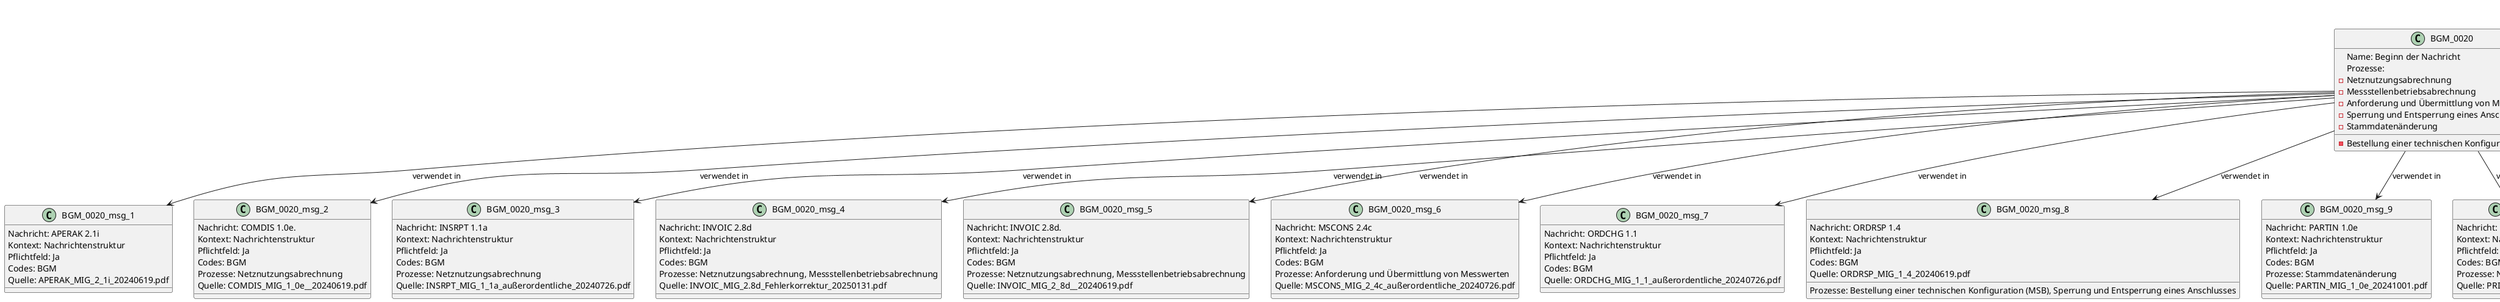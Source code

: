 @startuml
title Datenatlas – BGM:0020
class BGM_0020 {
  Name: Beginn der Nachricht
  Prozesse:
    - Netznutzungsabrechnung
    - Messstellenbetriebsabrechnung
    - Anforderung und Übermittlung von Messwerten
    - Bestellung einer technischen Konfiguration (MSB)
    - Sperrung und Entsperrung eines Anschlusses
    - Stammdatenänderung
}
class BGM_0020_msg_1 {
  Nachricht: APERAK 2.1i
  Kontext: Nachrichtenstruktur
  Pflichtfeld: Ja
  Codes: BGM
  Quelle: APERAK_MIG_2_1i_20240619.pdf
}
BGM_0020 --> BGM_0020_msg_1 : verwendet in
class BGM_0020_msg_2 {
  Nachricht: COMDIS 1.0e.
  Kontext: Nachrichtenstruktur
  Pflichtfeld: Ja
  Codes: BGM
  Prozesse: Netznutzungsabrechnung
  Quelle: COMDIS_MIG_1_0e__20240619.pdf
}
BGM_0020 --> BGM_0020_msg_2 : verwendet in
class BGM_0020_msg_3 {
  Nachricht: INSRPT 1.1a
  Kontext: Nachrichtenstruktur
  Pflichtfeld: Ja
  Codes: BGM
  Prozesse: Netznutzungsabrechnung
  Quelle: INSRPT_MIG_1_1a_außerordentliche_20240726.pdf
}
BGM_0020 --> BGM_0020_msg_3 : verwendet in
class BGM_0020_msg_4 {
  Nachricht: INVOIC 2.8d
  Kontext: Nachrichtenstruktur
  Pflichtfeld: Ja
  Codes: BGM
  Prozesse: Netznutzungsabrechnung, Messstellenbetriebsabrechnung
  Quelle: INVOIC_MIG_2.8d_Fehlerkorrektur_20250131.pdf
}
BGM_0020 --> BGM_0020_msg_4 : verwendet in
class BGM_0020_msg_5 {
  Nachricht: INVOIC 2.8d.
  Kontext: Nachrichtenstruktur
  Pflichtfeld: Ja
  Codes: BGM
  Prozesse: Netznutzungsabrechnung, Messstellenbetriebsabrechnung
  Quelle: INVOIC_MIG_2_8d__20240619.pdf
}
BGM_0020 --> BGM_0020_msg_5 : verwendet in
class BGM_0020_msg_6 {
  Nachricht: MSCONS 2.4c
  Kontext: Nachrichtenstruktur
  Pflichtfeld: Ja
  Codes: BGM
  Prozesse: Anforderung und Übermittlung von Messwerten
  Quelle: MSCONS_MIG_2_4c_außerordentliche_20240726.pdf
}
BGM_0020 --> BGM_0020_msg_6 : verwendet in
class BGM_0020_msg_7 {
  Nachricht: ORDCHG 1.1
  Kontext: Nachrichtenstruktur
  Pflichtfeld: Ja
  Codes: BGM
  Quelle: ORDCHG_MIG_1_1_außerordentliche_20240726.pdf
}
BGM_0020 --> BGM_0020_msg_7 : verwendet in
class BGM_0020_msg_8 {
  Nachricht: ORDRSP 1.4
  Kontext: Nachrichtenstruktur
  Pflichtfeld: Ja
  Codes: BGM
  Prozesse: Bestellung einer technischen Konfiguration (MSB), Sperrung und Entsperrung eines Anschlusses
  Quelle: ORDRSP_MIG_1_4_20240619.pdf
}
BGM_0020 --> BGM_0020_msg_8 : verwendet in
class BGM_0020_msg_9 {
  Nachricht: PARTIN 1.0e
  Kontext: Nachrichtenstruktur
  Pflichtfeld: Ja
  Codes: BGM
  Prozesse: Stammdatenänderung
  Quelle: PARTIN_MIG_1_0e_20241001.pdf
}
BGM_0020 --> BGM_0020_msg_9 : verwendet in
class BGM_0020_msg_10 {
  Nachricht: PRICAT 2.0d
  Kontext: Nachrichtenstruktur
  Pflichtfeld: Ja
  Codes: BGM, UNA, UNB
  Prozesse: Netznutzungsabrechnung
  Quelle: PRICAT_MIG_2_0d_20240619.pdf
}
BGM_0020 --> BGM_0020_msg_10 : verwendet in
class BGM_0020_msg_11 {
  Nachricht: QUOTES 1.3a
  Kontext: Nachrichtenstruktur
  Pflichtfeld: Ja
  Codes: BGM
  Prozesse: Bestellung einer technischen Konfiguration (MSB), Sperrung und Entsperrung eines Anschlusses
  Quelle: QUOTES_MIG_1_3a_20240619.pdf
}
BGM_0020 --> BGM_0020_msg_11 : verwendet in
class BGM_0020_msg_12 {
  Nachricht: REQOTE 1.3b
  Kontext: Nachrichtenstruktur
  Pflichtfeld: Ja
  Codes: BGM
  Prozesse: Bestellung einer technischen Konfiguration (MSB)
  Quelle: REQOTE_MIG_1_3b_20241001.pdf
}
BGM_0020 --> BGM_0020_msg_12 : verwendet in
class BGM_0020_proc_1 <<process>> {
  Netznutzungsabrechnung
  Gesetze: StromNEV, StromNZV
  Zusammenfassung: Wie funktioniert die Netznutzungsabrechnung zwischen Netzbetreiber und Lieferant?
}
BGM_0020 ..> BGM_0020_proc_1 : eingebettet in
class BGM_0020_proc_2 <<process>> {
  Messstellenbetriebsabrechnung
  Gesetze: MsbG
  Zusammenfassung: Beschreibe den Prozess der Abrechnung von Messstellenbetriebsleistungen.
}
BGM_0020 ..> BGM_0020_proc_2 : eingebettet in
class BGM_0020_proc_3 <<process>> {
  Anforderung und Übermittlung von Messwerten
  Gesetze: MsbG
  Zusammenfassung: Wie kann ein Marktpartner (z.B.
}
BGM_0020 ..> BGM_0020_proc_3 : eingebettet in
class BGM_0020_proc_4 <<process>> {
  Bestellung einer technischen Konfiguration (MSB)
  Gesetze: MsbG, EnWG
  Zusammenfassung: Erläutere den Prozess zur Bestellung einer spezifischen technischen Konfiguration bei einem Messstellenbetreiber, beispielsweise für ein intelligentes Messsystem.
}
BGM_0020 ..> BGM_0020_proc_4 : eingebettet in
class BGM_0020_proc_5 <<process>> {
  Sperrung und Entsperrung eines Anschlusses
  Gesetze: StromGVV
  Zusammenfassung: Beschreibe den End-to-End-Prozess für die Sperrung und Wiederherstellung eines Netzanschlusses.
}
BGM_0020 ..> BGM_0020_proc_5 : eingebettet in
class BGM_0020_proc_6 <<process>> {
  Stammdatenänderung
  Zusammenfassung: Wie wird eine Stammdatenänderung an einer Marktlokation, wie z.B.
}
BGM_0020 ..> BGM_0020_proc_6 : eingebettet in
@enduml